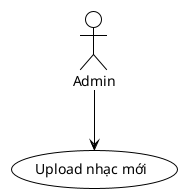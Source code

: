 @startuml UC020-Upload-Nhac
!theme plain

actor Admin
usecase "Upload nhạc mới" as UC020

Admin --> UC020

@enduml
